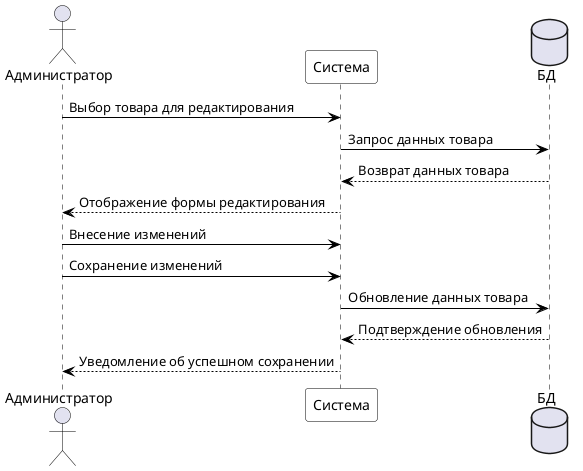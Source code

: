 @startuml
skinparam sequence {
    ArrowColor Black
    ActorBorderColor Black
    LifeLineBorderColor Black
    LifeLineBackgroundColor White
    ParticipantBorderColor Black
    ParticipantBackgroundColor White
    ParticipantFontColor Black
}

actor Администратор
participant "Система" as System
database "БД" as DB

Администратор -> System: Выбор товара для редактирования
System -> DB: Запрос данных товара
DB --> System: Возврат данных товара
System --> Администратор: Отображение формы редактирования
Администратор -> System: Внесение изменений
Администратор -> System: Сохранение изменений
System -> DB: Обновление данных товара
DB --> System: Подтверждение обновления
System --> Администратор: Уведомление об успешном сохранении

@enduml
